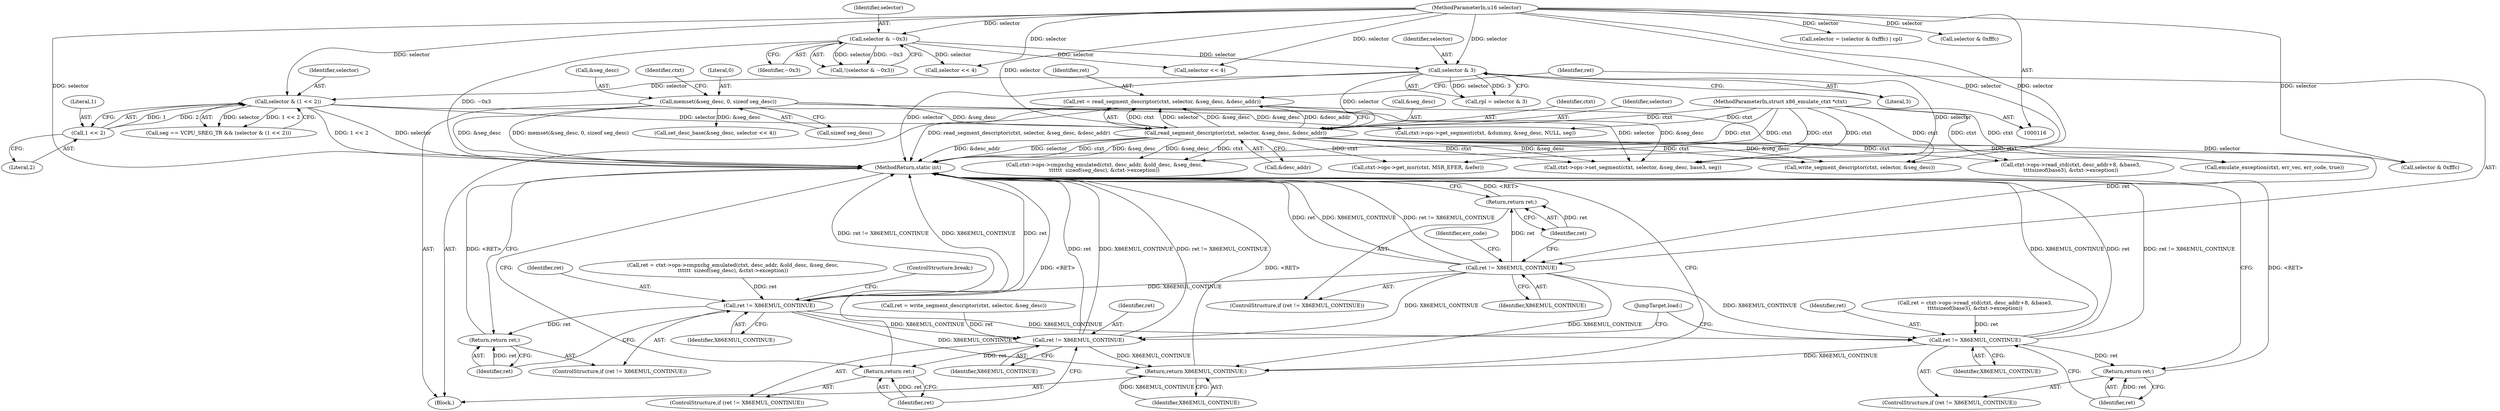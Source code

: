 digraph "0_linux_d1442d85cc30ea75f7d399474ca738e0bc96f715@API" {
"1000265" [label="(Call,ret = read_segment_descriptor(ctxt, selector, &seg_desc, &desc_addr))"];
"1000267" [label="(Call,read_segment_descriptor(ctxt, selector, &seg_desc, &desc_addr))"];
"1000117" [label="(MethodParameterIn,struct x86_emulate_ctxt *ctxt)"];
"1000256" [label="(Call,selector & (1 << 2))"];
"1000223" [label="(Call,selector & 3)"];
"1000140" [label="(Call,selector & ~0x3)"];
"1000118" [label="(MethodParameterIn,u16 selector)"];
"1000258" [label="(Call,1 << 2)"];
"1000150" [label="(Call,memset(&seg_desc, 0, sizeof seg_desc))"];
"1000275" [label="(Call,ret != X86EMUL_CONTINUE)"];
"1000278" [label="(Return,return ret;)"];
"1000448" [label="(Call,ret != X86EMUL_CONTINUE)"];
"1000451" [label="(Return,return ret;)"];
"1000512" [label="(Call,ret != X86EMUL_CONTINUE)"];
"1000515" [label="(Return,return ret;)"];
"1000560" [label="(Return,return X86EMUL_CONTINUE;)"];
"1000541" [label="(Call,ret != X86EMUL_CONTINUE)"];
"1000544" [label="(Return,return ret;)"];
"1000270" [label="(Call,&seg_desc)"];
"1000388" [label="(Call,ctxt->ops->get_msr(ctxt, MSR_EFER, &efer))"];
"1000511" [label="(ControlStructure,if (ret != X86EMUL_CONTINUE))"];
"1000540" [label="(ControlStructure,if (ret != X86EMUL_CONTINUE))"];
"1000569" [label="(MethodReturn,static int)"];
"1000542" [label="(Identifier,ret)"];
"1000448" [label="(Call,ret != X86EMUL_CONTINUE)"];
"1000266" [label="(Identifier,ret)"];
"1000221" [label="(Call,rpl = selector & 3)"];
"1000543" [label="(Identifier,X86EMUL_CONTINUE)"];
"1000561" [label="(Identifier,X86EMUL_CONTINUE)"];
"1000151" [label="(Call,&seg_desc)"];
"1000268" [label="(Identifier,ctxt)"];
"1000515" [label="(Return,return ret;)"];
"1000224" [label="(Identifier,selector)"];
"1000279" [label="(Identifier,ret)"];
"1000123" [label="(Block,)"];
"1000260" [label="(Literal,2)"];
"1000274" [label="(ControlStructure,if (ret != X86EMUL_CONTINUE))"];
"1000117" [label="(MethodParameterIn,struct x86_emulate_ctxt *ctxt)"];
"1000545" [label="(Identifier,ret)"];
"1000193" [label="(Call,selector << 4)"];
"1000564" [label="(Call,emulate_exception(ctxt, err_vec, err_code, true))"];
"1000513" [label="(Identifier,ret)"];
"1000174" [label="(Call,selector << 4)"];
"1000252" [label="(Call,seg == VCPU_SREG_TR && (selector & (1 << 2)))"];
"1000272" [label="(Call,&desc_addr)"];
"1000449" [label="(Identifier,ret)"];
"1000275" [label="(Call,ret != X86EMUL_CONTINUE)"];
"1000450" [label="(Identifier,X86EMUL_CONTINUE)"];
"1000225" [label="(Literal,3)"];
"1000142" [label="(Identifier,~0x3)"];
"1000281" [label="(Identifier,err_code)"];
"1000547" [label="(Call,ctxt->ops->set_segment(ctxt, selector, &seg_desc, base3, seg))"];
"1000276" [label="(Identifier,ret)"];
"1000432" [label="(Call,ret = ctxt->ops->cmpxchg_emulated(ctxt, desc_addr, &old_desc, &seg_desc,\n\t\t\t\t\t\t  sizeof(seg_desc), &ctxt->exception))"];
"1000282" [label="(Call,selector & 0xfffc)"];
"1000163" [label="(Call,ctxt->ops->get_segment(ctxt, &dummy, &seg_desc, NULL, seg))"];
"1000506" [label="(Call,write_segment_descriptor(ctxt, selector, &seg_desc))"];
"1000159" [label="(Identifier,ctxt)"];
"1000541" [label="(Call,ret != X86EMUL_CONTINUE)"];
"1000546" [label="(JumpTarget,load:)"];
"1000525" [label="(Call,ret = ctxt->ops->read_std(ctxt, desc_addr+8, &base3,\n\t\t\t\tsizeof(base3), &ctxt->exception))"];
"1000544" [label="(Return,return ret;)"];
"1000259" [label="(Literal,1)"];
"1000150" [label="(Call,memset(&seg_desc, 0, sizeof seg_desc))"];
"1000118" [label="(MethodParameterIn,u16 selector)"];
"1000277" [label="(Identifier,X86EMUL_CONTINUE)"];
"1000140" [label="(Call,selector & ~0x3)"];
"1000256" [label="(Call,selector & (1 << 2))"];
"1000512" [label="(Call,ret != X86EMUL_CONTINUE)"];
"1000560" [label="(Return,return X86EMUL_CONTINUE;)"];
"1000141" [label="(Identifier,selector)"];
"1000514" [label="(Identifier,X86EMUL_CONTINUE)"];
"1000139" [label="(Call,!(selector & ~0x3))"];
"1000153" [label="(Literal,0)"];
"1000516" [label="(Identifier,ret)"];
"1000434" [label="(Call,ctxt->ops->cmpxchg_emulated(ctxt, desc_addr, &old_desc, &seg_desc,\n\t\t\t\t\t\t  sizeof(seg_desc), &ctxt->exception))"];
"1000398" [label="(Call,selector = (selector & 0xfffc) | cpl)"];
"1000223" [label="(Call,selector & 3)"];
"1000190" [label="(Call,set_desc_base(&seg_desc, selector << 4))"];
"1000451" [label="(Return,return ret;)"];
"1000504" [label="(Call,ret = write_segment_descriptor(ctxt, selector, &seg_desc))"];
"1000257" [label="(Identifier,selector)"];
"1000267" [label="(Call,read_segment_descriptor(ctxt, selector, &seg_desc, &desc_addr))"];
"1000269" [label="(Identifier,selector)"];
"1000447" [label="(ControlStructure,if (ret != X86EMUL_CONTINUE))"];
"1000452" [label="(Identifier,ret)"];
"1000265" [label="(Call,ret = read_segment_descriptor(ctxt, selector, &seg_desc, &desc_addr))"];
"1000154" [label="(Call,sizeof seg_desc)"];
"1000527" [label="(Call,ctxt->ops->read_std(ctxt, desc_addr+8, &base3,\n\t\t\t\tsizeof(base3), &ctxt->exception))"];
"1000453" [label="(ControlStructure,break;)"];
"1000401" [label="(Call,selector & 0xfffc)"];
"1000278" [label="(Return,return ret;)"];
"1000258" [label="(Call,1 << 2)"];
"1000265" -> "1000123"  [label="AST: "];
"1000265" -> "1000267"  [label="CFG: "];
"1000266" -> "1000265"  [label="AST: "];
"1000267" -> "1000265"  [label="AST: "];
"1000276" -> "1000265"  [label="CFG: "];
"1000265" -> "1000569"  [label="DDG: read_segment_descriptor(ctxt, selector, &seg_desc, &desc_addr)"];
"1000267" -> "1000265"  [label="DDG: ctxt"];
"1000267" -> "1000265"  [label="DDG: selector"];
"1000267" -> "1000265"  [label="DDG: &seg_desc"];
"1000267" -> "1000265"  [label="DDG: &desc_addr"];
"1000265" -> "1000275"  [label="DDG: ret"];
"1000267" -> "1000272"  [label="CFG: "];
"1000268" -> "1000267"  [label="AST: "];
"1000269" -> "1000267"  [label="AST: "];
"1000270" -> "1000267"  [label="AST: "];
"1000272" -> "1000267"  [label="AST: "];
"1000267" -> "1000569"  [label="DDG: selector"];
"1000267" -> "1000569"  [label="DDG: ctxt"];
"1000267" -> "1000569"  [label="DDG: &seg_desc"];
"1000267" -> "1000569"  [label="DDG: &desc_addr"];
"1000117" -> "1000267"  [label="DDG: ctxt"];
"1000256" -> "1000267"  [label="DDG: selector"];
"1000223" -> "1000267"  [label="DDG: selector"];
"1000118" -> "1000267"  [label="DDG: selector"];
"1000150" -> "1000267"  [label="DDG: &seg_desc"];
"1000267" -> "1000282"  [label="DDG: selector"];
"1000267" -> "1000388"  [label="DDG: ctxt"];
"1000267" -> "1000434"  [label="DDG: ctxt"];
"1000267" -> "1000434"  [label="DDG: &seg_desc"];
"1000267" -> "1000506"  [label="DDG: ctxt"];
"1000267" -> "1000506"  [label="DDG: &seg_desc"];
"1000267" -> "1000527"  [label="DDG: ctxt"];
"1000267" -> "1000547"  [label="DDG: ctxt"];
"1000267" -> "1000547"  [label="DDG: &seg_desc"];
"1000267" -> "1000564"  [label="DDG: ctxt"];
"1000117" -> "1000116"  [label="AST: "];
"1000117" -> "1000569"  [label="DDG: ctxt"];
"1000117" -> "1000163"  [label="DDG: ctxt"];
"1000117" -> "1000388"  [label="DDG: ctxt"];
"1000117" -> "1000434"  [label="DDG: ctxt"];
"1000117" -> "1000506"  [label="DDG: ctxt"];
"1000117" -> "1000527"  [label="DDG: ctxt"];
"1000117" -> "1000547"  [label="DDG: ctxt"];
"1000117" -> "1000564"  [label="DDG: ctxt"];
"1000256" -> "1000252"  [label="AST: "];
"1000256" -> "1000258"  [label="CFG: "];
"1000257" -> "1000256"  [label="AST: "];
"1000258" -> "1000256"  [label="AST: "];
"1000252" -> "1000256"  [label="CFG: "];
"1000256" -> "1000569"  [label="DDG: 1 << 2"];
"1000256" -> "1000569"  [label="DDG: selector"];
"1000256" -> "1000252"  [label="DDG: selector"];
"1000256" -> "1000252"  [label="DDG: 1 << 2"];
"1000223" -> "1000256"  [label="DDG: selector"];
"1000118" -> "1000256"  [label="DDG: selector"];
"1000258" -> "1000256"  [label="DDG: 1"];
"1000258" -> "1000256"  [label="DDG: 2"];
"1000256" -> "1000547"  [label="DDG: selector"];
"1000223" -> "1000221"  [label="AST: "];
"1000223" -> "1000225"  [label="CFG: "];
"1000224" -> "1000223"  [label="AST: "];
"1000225" -> "1000223"  [label="AST: "];
"1000221" -> "1000223"  [label="CFG: "];
"1000223" -> "1000569"  [label="DDG: selector"];
"1000223" -> "1000221"  [label="DDG: selector"];
"1000223" -> "1000221"  [label="DDG: 3"];
"1000140" -> "1000223"  [label="DDG: selector"];
"1000118" -> "1000223"  [label="DDG: selector"];
"1000223" -> "1000547"  [label="DDG: selector"];
"1000140" -> "1000139"  [label="AST: "];
"1000140" -> "1000142"  [label="CFG: "];
"1000141" -> "1000140"  [label="AST: "];
"1000142" -> "1000140"  [label="AST: "];
"1000139" -> "1000140"  [label="CFG: "];
"1000140" -> "1000569"  [label="DDG: ~0x3"];
"1000140" -> "1000139"  [label="DDG: selector"];
"1000140" -> "1000139"  [label="DDG: ~0x3"];
"1000118" -> "1000140"  [label="DDG: selector"];
"1000140" -> "1000174"  [label="DDG: selector"];
"1000140" -> "1000193"  [label="DDG: selector"];
"1000118" -> "1000116"  [label="AST: "];
"1000118" -> "1000569"  [label="DDG: selector"];
"1000118" -> "1000174"  [label="DDG: selector"];
"1000118" -> "1000193"  [label="DDG: selector"];
"1000118" -> "1000282"  [label="DDG: selector"];
"1000118" -> "1000398"  [label="DDG: selector"];
"1000118" -> "1000401"  [label="DDG: selector"];
"1000118" -> "1000506"  [label="DDG: selector"];
"1000118" -> "1000547"  [label="DDG: selector"];
"1000258" -> "1000260"  [label="CFG: "];
"1000259" -> "1000258"  [label="AST: "];
"1000260" -> "1000258"  [label="AST: "];
"1000150" -> "1000123"  [label="AST: "];
"1000150" -> "1000154"  [label="CFG: "];
"1000151" -> "1000150"  [label="AST: "];
"1000153" -> "1000150"  [label="AST: "];
"1000154" -> "1000150"  [label="AST: "];
"1000159" -> "1000150"  [label="CFG: "];
"1000150" -> "1000569"  [label="DDG: &seg_desc"];
"1000150" -> "1000569"  [label="DDG: memset(&seg_desc, 0, sizeof seg_desc)"];
"1000150" -> "1000163"  [label="DDG: &seg_desc"];
"1000150" -> "1000190"  [label="DDG: &seg_desc"];
"1000150" -> "1000547"  [label="DDG: &seg_desc"];
"1000275" -> "1000274"  [label="AST: "];
"1000275" -> "1000277"  [label="CFG: "];
"1000276" -> "1000275"  [label="AST: "];
"1000277" -> "1000275"  [label="AST: "];
"1000279" -> "1000275"  [label="CFG: "];
"1000281" -> "1000275"  [label="CFG: "];
"1000275" -> "1000569"  [label="DDG: ret != X86EMUL_CONTINUE"];
"1000275" -> "1000569"  [label="DDG: ret"];
"1000275" -> "1000569"  [label="DDG: X86EMUL_CONTINUE"];
"1000275" -> "1000278"  [label="DDG: ret"];
"1000275" -> "1000448"  [label="DDG: X86EMUL_CONTINUE"];
"1000275" -> "1000512"  [label="DDG: X86EMUL_CONTINUE"];
"1000275" -> "1000541"  [label="DDG: X86EMUL_CONTINUE"];
"1000275" -> "1000560"  [label="DDG: X86EMUL_CONTINUE"];
"1000278" -> "1000274"  [label="AST: "];
"1000278" -> "1000279"  [label="CFG: "];
"1000279" -> "1000278"  [label="AST: "];
"1000569" -> "1000278"  [label="CFG: "];
"1000278" -> "1000569"  [label="DDG: <RET>"];
"1000279" -> "1000278"  [label="DDG: ret"];
"1000448" -> "1000447"  [label="AST: "];
"1000448" -> "1000450"  [label="CFG: "];
"1000449" -> "1000448"  [label="AST: "];
"1000450" -> "1000448"  [label="AST: "];
"1000452" -> "1000448"  [label="CFG: "];
"1000453" -> "1000448"  [label="CFG: "];
"1000448" -> "1000569"  [label="DDG: X86EMUL_CONTINUE"];
"1000448" -> "1000569"  [label="DDG: ret"];
"1000448" -> "1000569"  [label="DDG: ret != X86EMUL_CONTINUE"];
"1000432" -> "1000448"  [label="DDG: ret"];
"1000448" -> "1000451"  [label="DDG: ret"];
"1000448" -> "1000512"  [label="DDG: X86EMUL_CONTINUE"];
"1000448" -> "1000541"  [label="DDG: X86EMUL_CONTINUE"];
"1000448" -> "1000560"  [label="DDG: X86EMUL_CONTINUE"];
"1000451" -> "1000447"  [label="AST: "];
"1000451" -> "1000452"  [label="CFG: "];
"1000452" -> "1000451"  [label="AST: "];
"1000569" -> "1000451"  [label="CFG: "];
"1000451" -> "1000569"  [label="DDG: <RET>"];
"1000452" -> "1000451"  [label="DDG: ret"];
"1000512" -> "1000511"  [label="AST: "];
"1000512" -> "1000514"  [label="CFG: "];
"1000513" -> "1000512"  [label="AST: "];
"1000514" -> "1000512"  [label="AST: "];
"1000516" -> "1000512"  [label="CFG: "];
"1000546" -> "1000512"  [label="CFG: "];
"1000512" -> "1000569"  [label="DDG: ret"];
"1000512" -> "1000569"  [label="DDG: X86EMUL_CONTINUE"];
"1000512" -> "1000569"  [label="DDG: ret != X86EMUL_CONTINUE"];
"1000504" -> "1000512"  [label="DDG: ret"];
"1000512" -> "1000515"  [label="DDG: ret"];
"1000512" -> "1000560"  [label="DDG: X86EMUL_CONTINUE"];
"1000515" -> "1000511"  [label="AST: "];
"1000515" -> "1000516"  [label="CFG: "];
"1000516" -> "1000515"  [label="AST: "];
"1000569" -> "1000515"  [label="CFG: "];
"1000515" -> "1000569"  [label="DDG: <RET>"];
"1000516" -> "1000515"  [label="DDG: ret"];
"1000560" -> "1000123"  [label="AST: "];
"1000560" -> "1000561"  [label="CFG: "];
"1000561" -> "1000560"  [label="AST: "];
"1000569" -> "1000560"  [label="CFG: "];
"1000560" -> "1000569"  [label="DDG: <RET>"];
"1000561" -> "1000560"  [label="DDG: X86EMUL_CONTINUE"];
"1000541" -> "1000560"  [label="DDG: X86EMUL_CONTINUE"];
"1000541" -> "1000540"  [label="AST: "];
"1000541" -> "1000543"  [label="CFG: "];
"1000542" -> "1000541"  [label="AST: "];
"1000543" -> "1000541"  [label="AST: "];
"1000545" -> "1000541"  [label="CFG: "];
"1000546" -> "1000541"  [label="CFG: "];
"1000541" -> "1000569"  [label="DDG: X86EMUL_CONTINUE"];
"1000541" -> "1000569"  [label="DDG: ret"];
"1000541" -> "1000569"  [label="DDG: ret != X86EMUL_CONTINUE"];
"1000525" -> "1000541"  [label="DDG: ret"];
"1000541" -> "1000544"  [label="DDG: ret"];
"1000544" -> "1000540"  [label="AST: "];
"1000544" -> "1000545"  [label="CFG: "];
"1000545" -> "1000544"  [label="AST: "];
"1000569" -> "1000544"  [label="CFG: "];
"1000544" -> "1000569"  [label="DDG: <RET>"];
"1000545" -> "1000544"  [label="DDG: ret"];
}
